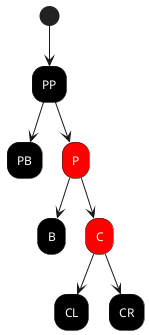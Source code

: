 @startuml

skinparam activity{
FontName Impact
FontColor white
backgroundcolor black
}

(*) --> PP#Black
PP --> PB#Black
PP --> P#RED
P --> B#BLACK
P --> C#RED
C --> CL
C --> CR
@enduml
